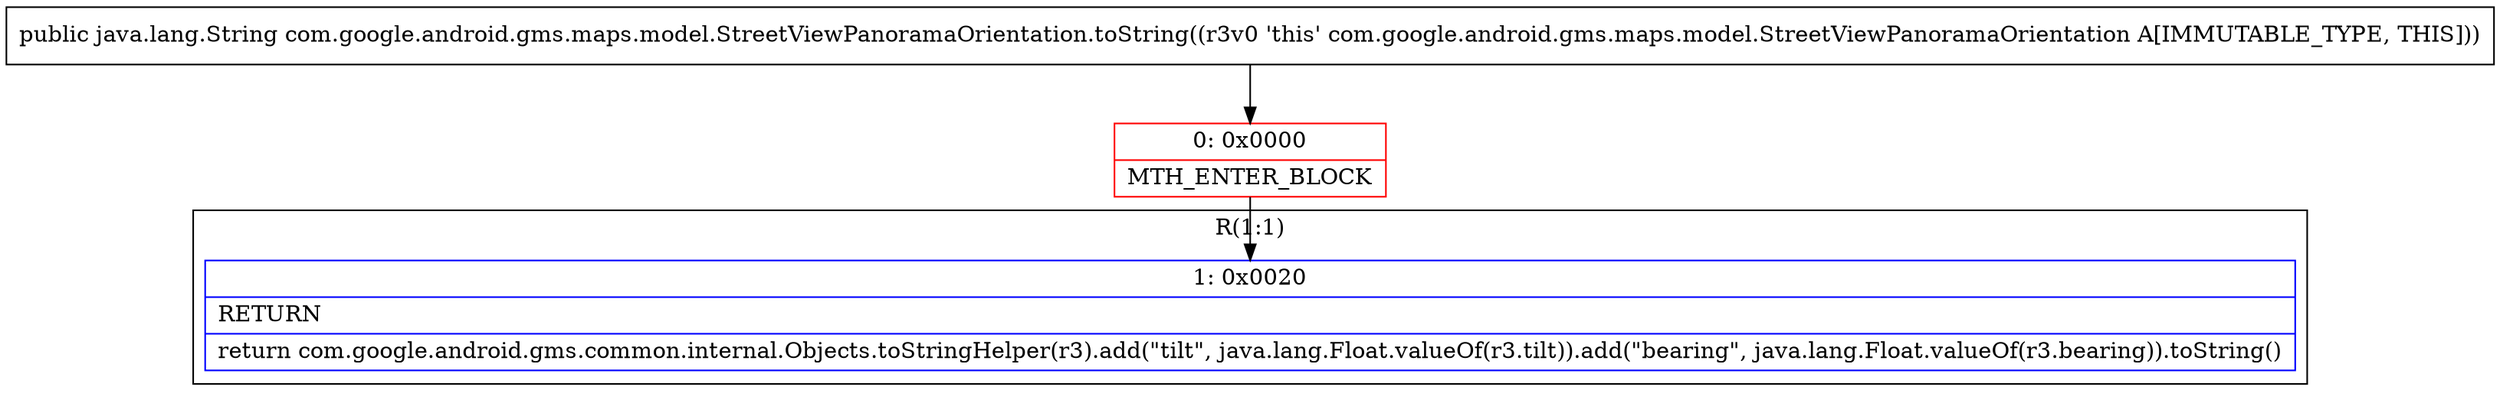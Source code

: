digraph "CFG forcom.google.android.gms.maps.model.StreetViewPanoramaOrientation.toString()Ljava\/lang\/String;" {
subgraph cluster_Region_141230640 {
label = "R(1:1)";
node [shape=record,color=blue];
Node_1 [shape=record,label="{1\:\ 0x0020|RETURN\l|return com.google.android.gms.common.internal.Objects.toStringHelper(r3).add(\"tilt\", java.lang.Float.valueOf(r3.tilt)).add(\"bearing\", java.lang.Float.valueOf(r3.bearing)).toString()\l}"];
}
Node_0 [shape=record,color=red,label="{0\:\ 0x0000|MTH_ENTER_BLOCK\l}"];
MethodNode[shape=record,label="{public java.lang.String com.google.android.gms.maps.model.StreetViewPanoramaOrientation.toString((r3v0 'this' com.google.android.gms.maps.model.StreetViewPanoramaOrientation A[IMMUTABLE_TYPE, THIS])) }"];
MethodNode -> Node_0;
Node_0 -> Node_1;
}

